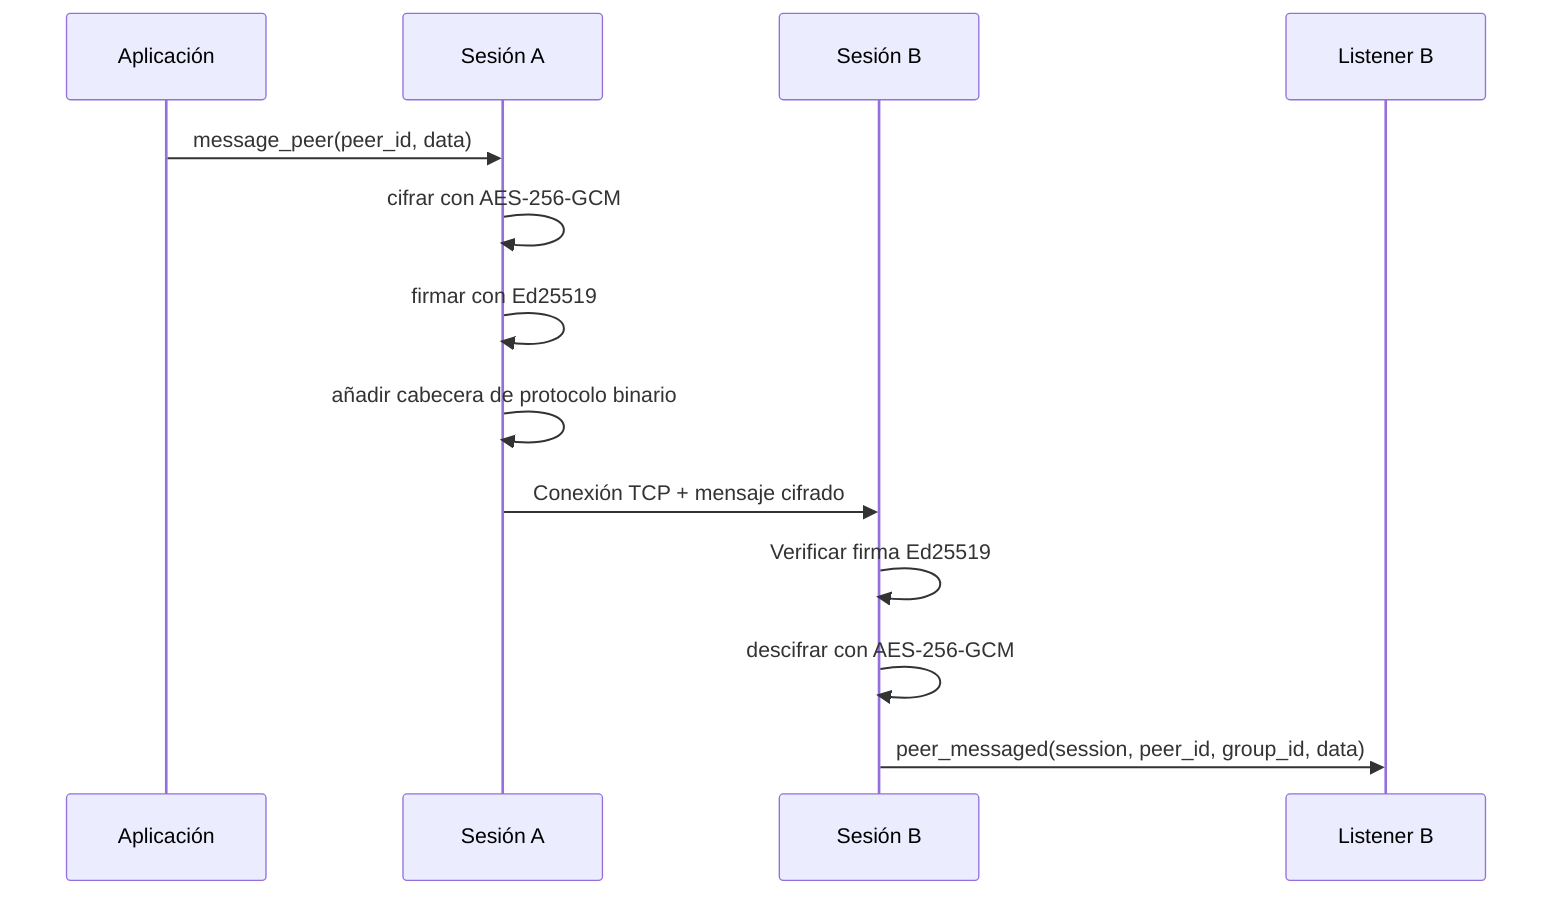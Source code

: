 %% Secure Messaging Sequence
%% Co-authored-by: claude
sequenceDiagram
    participant App as Aplicación
    participant SessionA as Sesión A
    participant SessionB as Sesión B
    participant ListenerB as Listener B

    App->>SessionA: message_peer(peer_id, data)
    SessionA->>SessionA: cifrar con AES-256-GCM
    SessionA->>SessionA: firmar con Ed25519
    SessionA->>SessionA: añadir cabecera de protocolo binario
    SessionA->>SessionB: Conexión TCP + mensaje cifrado
    SessionB->>SessionB: Verificar firma Ed25519
    SessionB->>SessionB: descifrar con AES-256-GCM
    SessionB->>ListenerB: peer_messaged(session, peer_id, group_id, data)